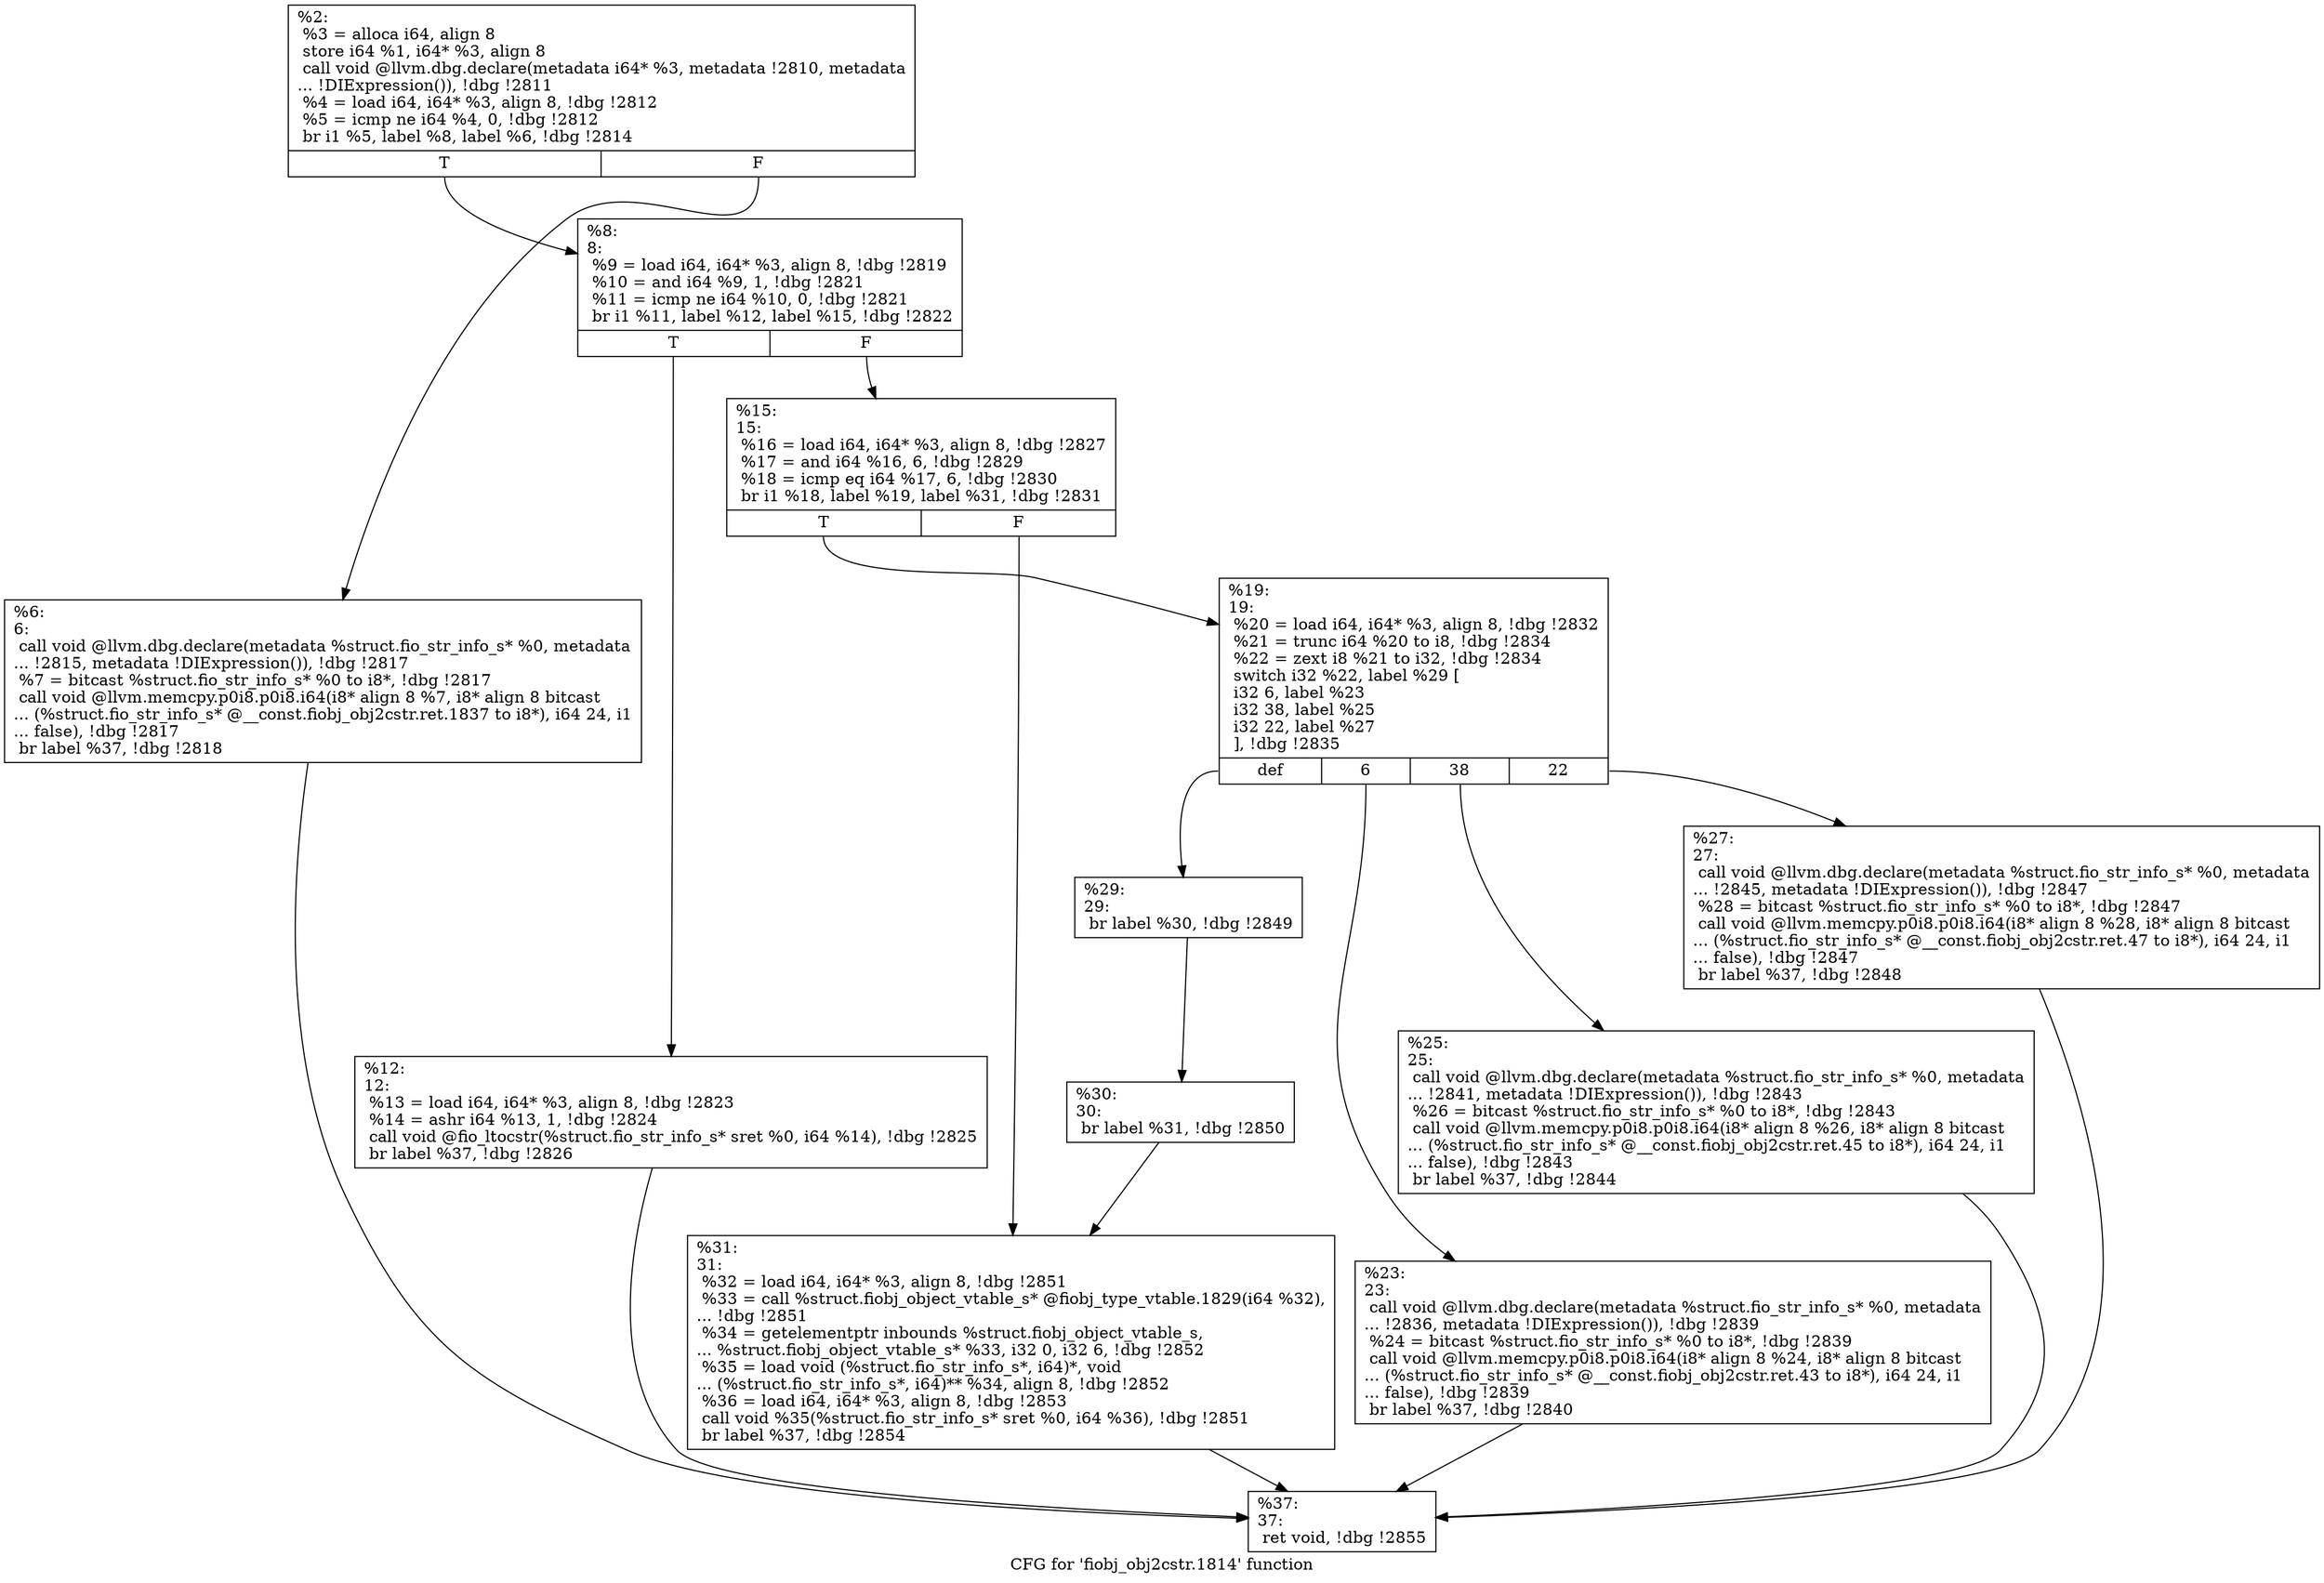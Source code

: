 digraph "CFG for 'fiobj_obj2cstr.1814' function" {
	label="CFG for 'fiobj_obj2cstr.1814' function";

	Node0x556852550790 [shape=record,label="{%2:\l  %3 = alloca i64, align 8\l  store i64 %1, i64* %3, align 8\l  call void @llvm.dbg.declare(metadata i64* %3, metadata !2810, metadata\l... !DIExpression()), !dbg !2811\l  %4 = load i64, i64* %3, align 8, !dbg !2812\l  %5 = icmp ne i64 %4, 0, !dbg !2812\l  br i1 %5, label %8, label %6, !dbg !2814\l|{<s0>T|<s1>F}}"];
	Node0x556852550790:s0 -> Node0x5568525591a0;
	Node0x556852550790:s1 -> Node0x556852554f30;
	Node0x556852554f30 [shape=record,label="{%6:\l6:                                                \l  call void @llvm.dbg.declare(metadata %struct.fio_str_info_s* %0, metadata\l... !2815, metadata !DIExpression()), !dbg !2817\l  %7 = bitcast %struct.fio_str_info_s* %0 to i8*, !dbg !2817\l  call void @llvm.memcpy.p0i8.p0i8.i64(i8* align 8 %7, i8* align 8 bitcast\l... (%struct.fio_str_info_s* @__const.fiobj_obj2cstr.ret.1837 to i8*), i64 24, i1\l... false), !dbg !2817\l  br label %37, !dbg !2818\l}"];
	Node0x556852554f30 -> Node0x5568525594c0;
	Node0x5568525591a0 [shape=record,label="{%8:\l8:                                                \l  %9 = load i64, i64* %3, align 8, !dbg !2819\l  %10 = and i64 %9, 1, !dbg !2821\l  %11 = icmp ne i64 %10, 0, !dbg !2821\l  br i1 %11, label %12, label %15, !dbg !2822\l|{<s0>T|<s1>F}}"];
	Node0x5568525591a0:s0 -> Node0x5568525591f0;
	Node0x5568525591a0:s1 -> Node0x556852559240;
	Node0x5568525591f0 [shape=record,label="{%12:\l12:                                               \l  %13 = load i64, i64* %3, align 8, !dbg !2823\l  %14 = ashr i64 %13, 1, !dbg !2824\l  call void @fio_ltocstr(%struct.fio_str_info_s* sret %0, i64 %14), !dbg !2825\l  br label %37, !dbg !2826\l}"];
	Node0x5568525591f0 -> Node0x5568525594c0;
	Node0x556852559240 [shape=record,label="{%15:\l15:                                               \l  %16 = load i64, i64* %3, align 8, !dbg !2827\l  %17 = and i64 %16, 6, !dbg !2829\l  %18 = icmp eq i64 %17, 6, !dbg !2830\l  br i1 %18, label %19, label %31, !dbg !2831\l|{<s0>T|<s1>F}}"];
	Node0x556852559240:s0 -> Node0x556852559290;
	Node0x556852559240:s1 -> Node0x556852559470;
	Node0x556852559290 [shape=record,label="{%19:\l19:                                               \l  %20 = load i64, i64* %3, align 8, !dbg !2832\l  %21 = trunc i64 %20 to i8, !dbg !2834\l  %22 = zext i8 %21 to i32, !dbg !2834\l  switch i32 %22, label %29 [\l    i32 6, label %23\l    i32 38, label %25\l    i32 22, label %27\l  ], !dbg !2835\l|{<s0>def|<s1>6|<s2>38|<s3>22}}"];
	Node0x556852559290:s0 -> Node0x5568525593d0;
	Node0x556852559290:s1 -> Node0x5568525592e0;
	Node0x556852559290:s2 -> Node0x556852559330;
	Node0x556852559290:s3 -> Node0x556852559380;
	Node0x5568525592e0 [shape=record,label="{%23:\l23:                                               \l  call void @llvm.dbg.declare(metadata %struct.fio_str_info_s* %0, metadata\l... !2836, metadata !DIExpression()), !dbg !2839\l  %24 = bitcast %struct.fio_str_info_s* %0 to i8*, !dbg !2839\l  call void @llvm.memcpy.p0i8.p0i8.i64(i8* align 8 %24, i8* align 8 bitcast\l... (%struct.fio_str_info_s* @__const.fiobj_obj2cstr.ret.43 to i8*), i64 24, i1\l... false), !dbg !2839\l  br label %37, !dbg !2840\l}"];
	Node0x5568525592e0 -> Node0x5568525594c0;
	Node0x556852559330 [shape=record,label="{%25:\l25:                                               \l  call void @llvm.dbg.declare(metadata %struct.fio_str_info_s* %0, metadata\l... !2841, metadata !DIExpression()), !dbg !2843\l  %26 = bitcast %struct.fio_str_info_s* %0 to i8*, !dbg !2843\l  call void @llvm.memcpy.p0i8.p0i8.i64(i8* align 8 %26, i8* align 8 bitcast\l... (%struct.fio_str_info_s* @__const.fiobj_obj2cstr.ret.45 to i8*), i64 24, i1\l... false), !dbg !2843\l  br label %37, !dbg !2844\l}"];
	Node0x556852559330 -> Node0x5568525594c0;
	Node0x556852559380 [shape=record,label="{%27:\l27:                                               \l  call void @llvm.dbg.declare(metadata %struct.fio_str_info_s* %0, metadata\l... !2845, metadata !DIExpression()), !dbg !2847\l  %28 = bitcast %struct.fio_str_info_s* %0 to i8*, !dbg !2847\l  call void @llvm.memcpy.p0i8.p0i8.i64(i8* align 8 %28, i8* align 8 bitcast\l... (%struct.fio_str_info_s* @__const.fiobj_obj2cstr.ret.47 to i8*), i64 24, i1\l... false), !dbg !2847\l  br label %37, !dbg !2848\l}"];
	Node0x556852559380 -> Node0x5568525594c0;
	Node0x5568525593d0 [shape=record,label="{%29:\l29:                                               \l  br label %30, !dbg !2849\l}"];
	Node0x5568525593d0 -> Node0x556852559420;
	Node0x556852559420 [shape=record,label="{%30:\l30:                                               \l  br label %31, !dbg !2850\l}"];
	Node0x556852559420 -> Node0x556852559470;
	Node0x556852559470 [shape=record,label="{%31:\l31:                                               \l  %32 = load i64, i64* %3, align 8, !dbg !2851\l  %33 = call %struct.fiobj_object_vtable_s* @fiobj_type_vtable.1829(i64 %32),\l... !dbg !2851\l  %34 = getelementptr inbounds %struct.fiobj_object_vtable_s,\l... %struct.fiobj_object_vtable_s* %33, i32 0, i32 6, !dbg !2852\l  %35 = load void (%struct.fio_str_info_s*, i64)*, void\l... (%struct.fio_str_info_s*, i64)** %34, align 8, !dbg !2852\l  %36 = load i64, i64* %3, align 8, !dbg !2853\l  call void %35(%struct.fio_str_info_s* sret %0, i64 %36), !dbg !2851\l  br label %37, !dbg !2854\l}"];
	Node0x556852559470 -> Node0x5568525594c0;
	Node0x5568525594c0 [shape=record,label="{%37:\l37:                                               \l  ret void, !dbg !2855\l}"];
}

